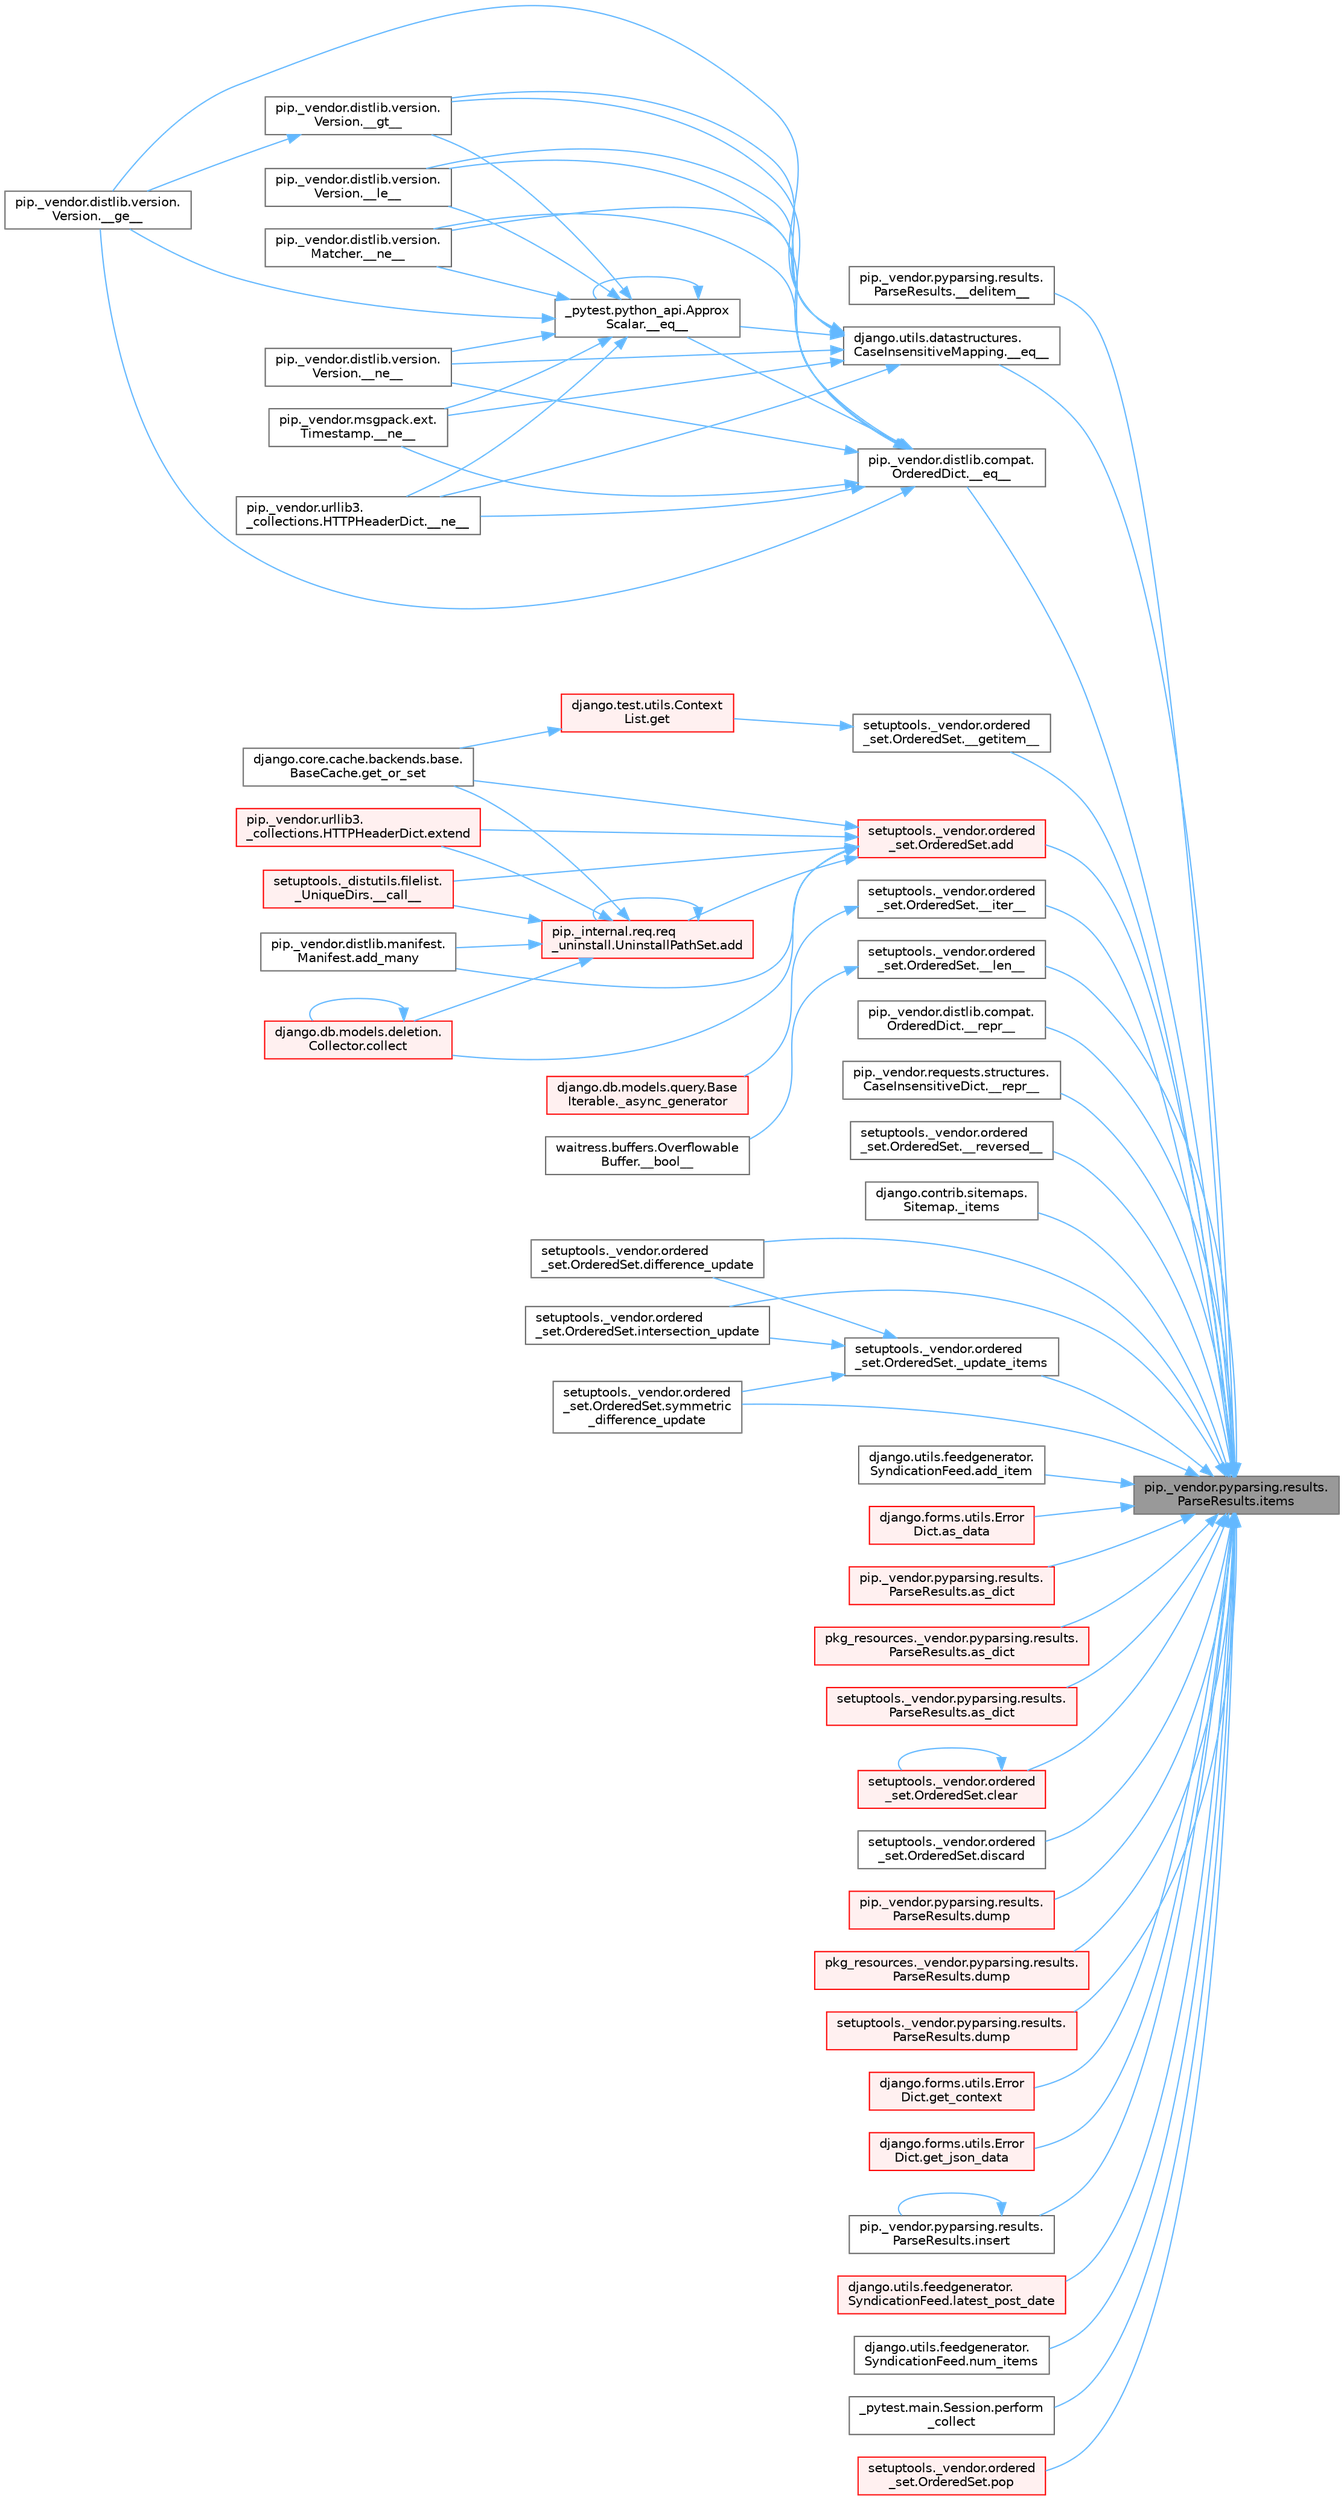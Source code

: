 digraph "pip._vendor.pyparsing.results.ParseResults.items"
{
 // LATEX_PDF_SIZE
  bgcolor="transparent";
  edge [fontname=Helvetica,fontsize=10,labelfontname=Helvetica,labelfontsize=10];
  node [fontname=Helvetica,fontsize=10,shape=box,height=0.2,width=0.4];
  rankdir="RL";
  Node1 [id="Node000001",label="pip._vendor.pyparsing.results.\lParseResults.items",height=0.2,width=0.4,color="gray40", fillcolor="grey60", style="filled", fontcolor="black",tooltip=" "];
  Node1 -> Node2 [id="edge1_Node000001_Node000002",dir="back",color="steelblue1",style="solid",tooltip=" "];
  Node2 [id="Node000002",label="pip._vendor.pyparsing.results.\lParseResults.__delitem__",height=0.2,width=0.4,color="grey40", fillcolor="white", style="filled",URL="$classpip_1_1__vendor_1_1pyparsing_1_1results_1_1_parse_results.html#a4335c720e1fb7c3276cf40c44c9e7653",tooltip=" "];
  Node1 -> Node3 [id="edge2_Node000001_Node000003",dir="back",color="steelblue1",style="solid",tooltip=" "];
  Node3 [id="Node000003",label="django.utils.datastructures.\lCaseInsensitiveMapping.__eq__",height=0.2,width=0.4,color="grey40", fillcolor="white", style="filled",URL="$classdjango_1_1utils_1_1datastructures_1_1_case_insensitive_mapping.html#a69618a78471c9326ffcbf5af4c33bd1a",tooltip=" "];
  Node3 -> Node4 [id="edge3_Node000003_Node000004",dir="back",color="steelblue1",style="solid",tooltip=" "];
  Node4 [id="Node000004",label="_pytest.python_api.Approx\lScalar.__eq__",height=0.2,width=0.4,color="grey40", fillcolor="white", style="filled",URL="$class__pytest_1_1python__api_1_1_approx_scalar.html#af4601ee4ca7409927f88c83ebfc3d923",tooltip=" "];
  Node4 -> Node4 [id="edge4_Node000004_Node000004",dir="back",color="steelblue1",style="solid",tooltip=" "];
  Node4 -> Node5 [id="edge5_Node000004_Node000005",dir="back",color="steelblue1",style="solid",tooltip=" "];
  Node5 [id="Node000005",label="pip._vendor.distlib.version.\lVersion.__ge__",height=0.2,width=0.4,color="grey40", fillcolor="white", style="filled",URL="$classpip_1_1__vendor_1_1distlib_1_1version_1_1_version.html#aa6b7b889cebc687ddb5ed9040d01b1ec",tooltip=" "];
  Node4 -> Node6 [id="edge6_Node000004_Node000006",dir="back",color="steelblue1",style="solid",tooltip=" "];
  Node6 [id="Node000006",label="pip._vendor.distlib.version.\lVersion.__gt__",height=0.2,width=0.4,color="grey40", fillcolor="white", style="filled",URL="$classpip_1_1__vendor_1_1distlib_1_1version_1_1_version.html#a51cf0c8da1bb6829173ff6861b10cb5f",tooltip=" "];
  Node6 -> Node5 [id="edge7_Node000006_Node000005",dir="back",color="steelblue1",style="solid",tooltip=" "];
  Node4 -> Node7 [id="edge8_Node000004_Node000007",dir="back",color="steelblue1",style="solid",tooltip=" "];
  Node7 [id="Node000007",label="pip._vendor.distlib.version.\lVersion.__le__",height=0.2,width=0.4,color="grey40", fillcolor="white", style="filled",URL="$classpip_1_1__vendor_1_1distlib_1_1version_1_1_version.html#ae5e2c5d9b76377e286fcf92a382cbb8b",tooltip=" "];
  Node4 -> Node8 [id="edge9_Node000004_Node000008",dir="back",color="steelblue1",style="solid",tooltip=" "];
  Node8 [id="Node000008",label="pip._vendor.distlib.version.\lMatcher.__ne__",height=0.2,width=0.4,color="grey40", fillcolor="white", style="filled",URL="$classpip_1_1__vendor_1_1distlib_1_1version_1_1_matcher.html#a24f8f8a4686bff3018fee5d22f4e02f1",tooltip=" "];
  Node4 -> Node9 [id="edge10_Node000004_Node000009",dir="back",color="steelblue1",style="solid",tooltip=" "];
  Node9 [id="Node000009",label="pip._vendor.distlib.version.\lVersion.__ne__",height=0.2,width=0.4,color="grey40", fillcolor="white", style="filled",URL="$classpip_1_1__vendor_1_1distlib_1_1version_1_1_version.html#aea3cdf6db007318ab1a2e8d144e2a4a1",tooltip=" "];
  Node4 -> Node10 [id="edge11_Node000004_Node000010",dir="back",color="steelblue1",style="solid",tooltip=" "];
  Node10 [id="Node000010",label="pip._vendor.msgpack.ext.\lTimestamp.__ne__",height=0.2,width=0.4,color="grey40", fillcolor="white", style="filled",URL="$classpip_1_1__vendor_1_1msgpack_1_1ext_1_1_timestamp.html#ac38b8cada8075f7a1133b06bc99b2317",tooltip=" "];
  Node4 -> Node11 [id="edge12_Node000004_Node000011",dir="back",color="steelblue1",style="solid",tooltip=" "];
  Node11 [id="Node000011",label="pip._vendor.urllib3.\l_collections.HTTPHeaderDict.__ne__",height=0.2,width=0.4,color="grey40", fillcolor="white", style="filled",URL="$classpip_1_1__vendor_1_1urllib3_1_1__collections_1_1_h_t_t_p_header_dict.html#aa7766a9499d33160a1258e140e35a806",tooltip=" "];
  Node3 -> Node5 [id="edge13_Node000003_Node000005",dir="back",color="steelblue1",style="solid",tooltip=" "];
  Node3 -> Node6 [id="edge14_Node000003_Node000006",dir="back",color="steelblue1",style="solid",tooltip=" "];
  Node3 -> Node7 [id="edge15_Node000003_Node000007",dir="back",color="steelblue1",style="solid",tooltip=" "];
  Node3 -> Node8 [id="edge16_Node000003_Node000008",dir="back",color="steelblue1",style="solid",tooltip=" "];
  Node3 -> Node9 [id="edge17_Node000003_Node000009",dir="back",color="steelblue1",style="solid",tooltip=" "];
  Node3 -> Node10 [id="edge18_Node000003_Node000010",dir="back",color="steelblue1",style="solid",tooltip=" "];
  Node3 -> Node11 [id="edge19_Node000003_Node000011",dir="back",color="steelblue1",style="solid",tooltip=" "];
  Node1 -> Node12 [id="edge20_Node000001_Node000012",dir="back",color="steelblue1",style="solid",tooltip=" "];
  Node12 [id="Node000012",label="pip._vendor.distlib.compat.\lOrderedDict.__eq__",height=0.2,width=0.4,color="grey40", fillcolor="white", style="filled",URL="$classpip_1_1__vendor_1_1distlib_1_1compat_1_1_ordered_dict.html#a83b4a14d5e269c91b2dcd15ac2fc83a8",tooltip=" "];
  Node12 -> Node4 [id="edge21_Node000012_Node000004",dir="back",color="steelblue1",style="solid",tooltip=" "];
  Node12 -> Node5 [id="edge22_Node000012_Node000005",dir="back",color="steelblue1",style="solid",tooltip=" "];
  Node12 -> Node6 [id="edge23_Node000012_Node000006",dir="back",color="steelblue1",style="solid",tooltip=" "];
  Node12 -> Node7 [id="edge24_Node000012_Node000007",dir="back",color="steelblue1",style="solid",tooltip=" "];
  Node12 -> Node8 [id="edge25_Node000012_Node000008",dir="back",color="steelblue1",style="solid",tooltip=" "];
  Node12 -> Node9 [id="edge26_Node000012_Node000009",dir="back",color="steelblue1",style="solid",tooltip=" "];
  Node12 -> Node10 [id="edge27_Node000012_Node000010",dir="back",color="steelblue1",style="solid",tooltip=" "];
  Node12 -> Node11 [id="edge28_Node000012_Node000011",dir="back",color="steelblue1",style="solid",tooltip=" "];
  Node1 -> Node13 [id="edge29_Node000001_Node000013",dir="back",color="steelblue1",style="solid",tooltip=" "];
  Node13 [id="Node000013",label="setuptools._vendor.ordered\l_set.OrderedSet.__getitem__",height=0.2,width=0.4,color="grey40", fillcolor="white", style="filled",URL="$classsetuptools_1_1__vendor_1_1ordered__set_1_1_ordered_set.html#aaa8657c0e85788ac2555cc46176b060c",tooltip=" "];
  Node13 -> Node14 [id="edge30_Node000013_Node000014",dir="back",color="steelblue1",style="solid",tooltip=" "];
  Node14 [id="Node000014",label="django.test.utils.Context\lList.get",height=0.2,width=0.4,color="red", fillcolor="#FFF0F0", style="filled",URL="$classdjango_1_1test_1_1utils_1_1_context_list.html#a1797663a8ac92f44dcb9ad281a896842",tooltip=" "];
  Node14 -> Node697 [id="edge31_Node000014_Node000697",dir="back",color="steelblue1",style="solid",tooltip=" "];
  Node697 [id="Node000697",label="django.core.cache.backends.base.\lBaseCache.get_or_set",height=0.2,width=0.4,color="grey40", fillcolor="white", style="filled",URL="$classdjango_1_1core_1_1cache_1_1backends_1_1base_1_1_base_cache.html#ac478d532b4c2b74987f49ff8291e5343",tooltip=" "];
  Node1 -> Node3182 [id="edge32_Node000001_Node003182",dir="back",color="steelblue1",style="solid",tooltip=" "];
  Node3182 [id="Node003182",label="setuptools._vendor.ordered\l_set.OrderedSet.__iter__",height=0.2,width=0.4,color="grey40", fillcolor="white", style="filled",URL="$classsetuptools_1_1__vendor_1_1ordered__set_1_1_ordered_set.html#ac9b71477e101c03a68acd73186086224",tooltip=" "];
  Node3182 -> Node66 [id="edge33_Node003182_Node000066",dir="back",color="steelblue1",style="solid",tooltip=" "];
  Node66 [id="Node000066",label="django.db.models.query.Base\lIterable._async_generator",height=0.2,width=0.4,color="red", fillcolor="#FFF0F0", style="filled",URL="$classdjango_1_1db_1_1models_1_1query_1_1_base_iterable.html#a3ecc2267976bc6628d1fe84d78355144",tooltip=" "];
  Node1 -> Node3183 [id="edge34_Node000001_Node003183",dir="back",color="steelblue1",style="solid",tooltip=" "];
  Node3183 [id="Node003183",label="setuptools._vendor.ordered\l_set.OrderedSet.__len__",height=0.2,width=0.4,color="grey40", fillcolor="white", style="filled",URL="$classsetuptools_1_1__vendor_1_1ordered__set_1_1_ordered_set.html#a9d6fda655ebb14849210009e5a0d1a47",tooltip=" "];
  Node3183 -> Node107 [id="edge35_Node003183_Node000107",dir="back",color="steelblue1",style="solid",tooltip=" "];
  Node107 [id="Node000107",label="waitress.buffers.Overflowable\lBuffer.__bool__",height=0.2,width=0.4,color="grey40", fillcolor="white", style="filled",URL="$classwaitress_1_1buffers_1_1_overflowable_buffer.html#afb6d9eccdeea0e50b91f9281878e017a",tooltip=" "];
  Node1 -> Node3184 [id="edge36_Node000001_Node003184",dir="back",color="steelblue1",style="solid",tooltip=" "];
  Node3184 [id="Node003184",label="pip._vendor.distlib.compat.\lOrderedDict.__repr__",height=0.2,width=0.4,color="grey40", fillcolor="white", style="filled",URL="$classpip_1_1__vendor_1_1distlib_1_1compat_1_1_ordered_dict.html#a1463a8b8a735bd16c8b7ec00dd5d0e25",tooltip=" "];
  Node1 -> Node3185 [id="edge37_Node000001_Node003185",dir="back",color="steelblue1",style="solid",tooltip=" "];
  Node3185 [id="Node003185",label="pip._vendor.requests.structures.\lCaseInsensitiveDict.__repr__",height=0.2,width=0.4,color="grey40", fillcolor="white", style="filled",URL="$classpip_1_1__vendor_1_1requests_1_1structures_1_1_case_insensitive_dict.html#a37843053389f2e664cefb1f2a4c245ce",tooltip=" "];
  Node1 -> Node3186 [id="edge38_Node000001_Node003186",dir="back",color="steelblue1",style="solid",tooltip=" "];
  Node3186 [id="Node003186",label="setuptools._vendor.ordered\l_set.OrderedSet.__reversed__",height=0.2,width=0.4,color="grey40", fillcolor="white", style="filled",URL="$classsetuptools_1_1__vendor_1_1ordered__set_1_1_ordered_set.html#af61396bb9685974be3cafceb2d82c031",tooltip=" "];
  Node1 -> Node3187 [id="edge39_Node000001_Node003187",dir="back",color="steelblue1",style="solid",tooltip=" "];
  Node3187 [id="Node003187",label="django.contrib.sitemaps.\lSitemap._items",height=0.2,width=0.4,color="grey40", fillcolor="white", style="filled",URL="$classdjango_1_1contrib_1_1sitemaps_1_1_sitemap.html#a6c810076b63a1094a82f4fd25a317fad",tooltip=" "];
  Node1 -> Node3188 [id="edge40_Node000001_Node003188",dir="back",color="steelblue1",style="solid",tooltip=" "];
  Node3188 [id="Node003188",label="setuptools._vendor.ordered\l_set.OrderedSet._update_items",height=0.2,width=0.4,color="grey40", fillcolor="white", style="filled",URL="$classsetuptools_1_1__vendor_1_1ordered__set_1_1_ordered_set.html#a5a04af00a2355e349ad0222b4f243e52",tooltip=" "];
  Node3188 -> Node3189 [id="edge41_Node003188_Node003189",dir="back",color="steelblue1",style="solid",tooltip=" "];
  Node3189 [id="Node003189",label="setuptools._vendor.ordered\l_set.OrderedSet.difference_update",height=0.2,width=0.4,color="grey40", fillcolor="white", style="filled",URL="$classsetuptools_1_1__vendor_1_1ordered__set_1_1_ordered_set.html#ab64def0f455bd9cc544831b4a778e64a",tooltip=" "];
  Node3188 -> Node3190 [id="edge42_Node003188_Node003190",dir="back",color="steelblue1",style="solid",tooltip=" "];
  Node3190 [id="Node003190",label="setuptools._vendor.ordered\l_set.OrderedSet.intersection_update",height=0.2,width=0.4,color="grey40", fillcolor="white", style="filled",URL="$classsetuptools_1_1__vendor_1_1ordered__set_1_1_ordered_set.html#aa6243219a6bb2a70f5d64ee266a1e270",tooltip=" "];
  Node3188 -> Node3191 [id="edge43_Node003188_Node003191",dir="back",color="steelblue1",style="solid",tooltip=" "];
  Node3191 [id="Node003191",label="setuptools._vendor.ordered\l_set.OrderedSet.symmetric\l_difference_update",height=0.2,width=0.4,color="grey40", fillcolor="white", style="filled",URL="$classsetuptools_1_1__vendor_1_1ordered__set_1_1_ordered_set.html#a871cad20e7598edcaf8ab3cfb898cbbc",tooltip=" "];
  Node1 -> Node3192 [id="edge44_Node000001_Node003192",dir="back",color="steelblue1",style="solid",tooltip=" "];
  Node3192 [id="Node003192",label="setuptools._vendor.ordered\l_set.OrderedSet.add",height=0.2,width=0.4,color="red", fillcolor="#FFF0F0", style="filled",URL="$classsetuptools_1_1__vendor_1_1ordered__set_1_1_ordered_set.html#a89b420a1836292f0417c8c86fa2bfe55",tooltip=" "];
  Node3192 -> Node166 [id="edge45_Node003192_Node000166",dir="back",color="steelblue1",style="solid",tooltip=" "];
  Node166 [id="Node000166",label="setuptools._distutils.filelist.\l_UniqueDirs.__call__",height=0.2,width=0.4,color="red", fillcolor="#FFF0F0", style="filled",URL="$classsetuptools_1_1__distutils_1_1filelist_1_1___unique_dirs.html#ae93f93be227a359a5acb33f43588be38",tooltip=" "];
  Node3192 -> Node167 [id="edge46_Node003192_Node000167",dir="back",color="steelblue1",style="solid",tooltip=" "];
  Node167 [id="Node000167",label="pip._internal.req.req\l_uninstall.UninstallPathSet.add",height=0.2,width=0.4,color="red", fillcolor="#FFF0F0", style="filled",URL="$classpip_1_1__internal_1_1req_1_1req__uninstall_1_1_uninstall_path_set.html#ad34a919f45b9c89e6b0d59ec0d24ba4c",tooltip=" "];
  Node167 -> Node166 [id="edge47_Node000167_Node000166",dir="back",color="steelblue1",style="solid",tooltip=" "];
  Node167 -> Node167 [id="edge48_Node000167_Node000167",dir="back",color="steelblue1",style="solid",tooltip=" "];
  Node167 -> Node168 [id="edge49_Node000167_Node000168",dir="back",color="steelblue1",style="solid",tooltip=" "];
  Node168 [id="Node000168",label="pip._vendor.distlib.manifest.\lManifest.add_many",height=0.2,width=0.4,color="grey40", fillcolor="white", style="filled",URL="$classpip_1_1__vendor_1_1distlib_1_1manifest_1_1_manifest.html#aedd3a1430fdbbc656b0c203b798ad944",tooltip=" "];
  Node167 -> Node170 [id="edge50_Node000167_Node000170",dir="back",color="steelblue1",style="solid",tooltip=" "];
  Node170 [id="Node000170",label="django.db.models.deletion.\lCollector.collect",height=0.2,width=0.4,color="red", fillcolor="#FFF0F0", style="filled",URL="$classdjango_1_1db_1_1models_1_1deletion_1_1_collector.html#ae6d2a061dcb129755a51ced6ab45edad",tooltip=" "];
  Node170 -> Node170 [id="edge51_Node000170_Node000170",dir="back",color="steelblue1",style="solid",tooltip=" "];
  Node167 -> Node661 [id="edge52_Node000167_Node000661",dir="back",color="steelblue1",style="solid",tooltip=" "];
  Node661 [id="Node000661",label="pip._vendor.urllib3.\l_collections.HTTPHeaderDict.extend",height=0.2,width=0.4,color="red", fillcolor="#FFF0F0", style="filled",URL="$classpip_1_1__vendor_1_1urllib3_1_1__collections_1_1_h_t_t_p_header_dict.html#a2e1d7729c6ade1c90e37914063295d1f",tooltip=" "];
  Node167 -> Node697 [id="edge53_Node000167_Node000697",dir="back",color="steelblue1",style="solid",tooltip=" "];
  Node3192 -> Node168 [id="edge54_Node003192_Node000168",dir="back",color="steelblue1",style="solid",tooltip=" "];
  Node3192 -> Node170 [id="edge55_Node003192_Node000170",dir="back",color="steelblue1",style="solid",tooltip=" "];
  Node3192 -> Node661 [id="edge56_Node003192_Node000661",dir="back",color="steelblue1",style="solid",tooltip=" "];
  Node3192 -> Node697 [id="edge57_Node003192_Node000697",dir="back",color="steelblue1",style="solid",tooltip=" "];
  Node1 -> Node3193 [id="edge58_Node000001_Node003193",dir="back",color="steelblue1",style="solid",tooltip=" "];
  Node3193 [id="Node003193",label="django.utils.feedgenerator.\lSyndicationFeed.add_item",height=0.2,width=0.4,color="grey40", fillcolor="white", style="filled",URL="$classdjango_1_1utils_1_1feedgenerator_1_1_syndication_feed.html#aaf2a5b91249b5752311493594b6dfbed",tooltip=" "];
  Node1 -> Node3194 [id="edge59_Node000001_Node003194",dir="back",color="steelblue1",style="solid",tooltip=" "];
  Node3194 [id="Node003194",label="django.forms.utils.Error\lDict.as_data",height=0.2,width=0.4,color="red", fillcolor="#FFF0F0", style="filled",URL="$classdjango_1_1forms_1_1utils_1_1_error_dict.html#a95761ac05a7d995e649a90afa49c30e2",tooltip=" "];
  Node1 -> Node3197 [id="edge60_Node000001_Node003197",dir="back",color="steelblue1",style="solid",tooltip=" "];
  Node3197 [id="Node003197",label="pip._vendor.pyparsing.results.\lParseResults.as_dict",height=0.2,width=0.4,color="red", fillcolor="#FFF0F0", style="filled",URL="$classpip_1_1__vendor_1_1pyparsing_1_1results_1_1_parse_results.html#a8eacba06a635cbb7fc817457d025efe0",tooltip=" "];
  Node1 -> Node3200 [id="edge61_Node000001_Node003200",dir="back",color="steelblue1",style="solid",tooltip=" "];
  Node3200 [id="Node003200",label="pkg_resources._vendor.pyparsing.results.\lParseResults.as_dict",height=0.2,width=0.4,color="red", fillcolor="#FFF0F0", style="filled",URL="$classpkg__resources_1_1__vendor_1_1pyparsing_1_1results_1_1_parse_results.html#a8edb3571b6331a46b00f60753e3ee783",tooltip=" "];
  Node1 -> Node3201 [id="edge62_Node000001_Node003201",dir="back",color="steelblue1",style="solid",tooltip=" "];
  Node3201 [id="Node003201",label="setuptools._vendor.pyparsing.results.\lParseResults.as_dict",height=0.2,width=0.4,color="red", fillcolor="#FFF0F0", style="filled",URL="$classsetuptools_1_1__vendor_1_1pyparsing_1_1results_1_1_parse_results.html#ab5971defc22d3c1b64ec66e6fdca2f9f",tooltip=" "];
  Node1 -> Node3202 [id="edge63_Node000001_Node003202",dir="back",color="steelblue1",style="solid",tooltip=" "];
  Node3202 [id="Node003202",label="setuptools._vendor.ordered\l_set.OrderedSet.clear",height=0.2,width=0.4,color="red", fillcolor="#FFF0F0", style="filled",URL="$classsetuptools_1_1__vendor_1_1ordered__set_1_1_ordered_set.html#a7bc043a3c66cd95ef9d8ba3959c148c5",tooltip=" "];
  Node3202 -> Node3202 [id="edge64_Node003202_Node003202",dir="back",color="steelblue1",style="solid",tooltip=" "];
  Node1 -> Node3189 [id="edge65_Node000001_Node003189",dir="back",color="steelblue1",style="solid",tooltip=" "];
  Node1 -> Node3203 [id="edge66_Node000001_Node003203",dir="back",color="steelblue1",style="solid",tooltip=" "];
  Node3203 [id="Node003203",label="setuptools._vendor.ordered\l_set.OrderedSet.discard",height=0.2,width=0.4,color="grey40", fillcolor="white", style="filled",URL="$classsetuptools_1_1__vendor_1_1ordered__set_1_1_ordered_set.html#a02aa2e01238bcf97f920d043b24b415d",tooltip=" "];
  Node1 -> Node3204 [id="edge67_Node000001_Node003204",dir="back",color="steelblue1",style="solid",tooltip=" "];
  Node3204 [id="Node003204",label="pip._vendor.pyparsing.results.\lParseResults.dump",height=0.2,width=0.4,color="red", fillcolor="#FFF0F0", style="filled",URL="$classpip_1_1__vendor_1_1pyparsing_1_1results_1_1_parse_results.html#a54e027c4a7171fe6512124217be63a9e",tooltip=" "];
  Node1 -> Node3205 [id="edge68_Node000001_Node003205",dir="back",color="steelblue1",style="solid",tooltip=" "];
  Node3205 [id="Node003205",label="pkg_resources._vendor.pyparsing.results.\lParseResults.dump",height=0.2,width=0.4,color="red", fillcolor="#FFF0F0", style="filled",URL="$classpkg__resources_1_1__vendor_1_1pyparsing_1_1results_1_1_parse_results.html#ad4e45cd60b8d81b29fddd76356b68da1",tooltip=" "];
  Node1 -> Node3206 [id="edge69_Node000001_Node003206",dir="back",color="steelblue1",style="solid",tooltip=" "];
  Node3206 [id="Node003206",label="setuptools._vendor.pyparsing.results.\lParseResults.dump",height=0.2,width=0.4,color="red", fillcolor="#FFF0F0", style="filled",URL="$classsetuptools_1_1__vendor_1_1pyparsing_1_1results_1_1_parse_results.html#aa8be631c6d9da38c19f205601b6331b7",tooltip=" "];
  Node1 -> Node3207 [id="edge70_Node000001_Node003207",dir="back",color="steelblue1",style="solid",tooltip=" "];
  Node3207 [id="Node003207",label="django.forms.utils.Error\lDict.get_context",height=0.2,width=0.4,color="red", fillcolor="#FFF0F0", style="filled",URL="$classdjango_1_1forms_1_1utils_1_1_error_dict.html#aac62bf2f41f8416bc07de37d7c9d63d2",tooltip=" "];
  Node1 -> Node3208 [id="edge71_Node000001_Node003208",dir="back",color="steelblue1",style="solid",tooltip=" "];
  Node3208 [id="Node003208",label="django.forms.utils.Error\lDict.get_json_data",height=0.2,width=0.4,color="red", fillcolor="#FFF0F0", style="filled",URL="$classdjango_1_1forms_1_1utils_1_1_error_dict.html#a6c52e5a5f4afb00e3bc823c572805189",tooltip=" "];
  Node1 -> Node3209 [id="edge72_Node000001_Node003209",dir="back",color="steelblue1",style="solid",tooltip=" "];
  Node3209 [id="Node003209",label="pip._vendor.pyparsing.results.\lParseResults.insert",height=0.2,width=0.4,color="grey40", fillcolor="white", style="filled",URL="$classpip_1_1__vendor_1_1pyparsing_1_1results_1_1_parse_results.html#a3d36a2ee9659a12f51597f46d30b8aee",tooltip=" "];
  Node3209 -> Node3209 [id="edge73_Node003209_Node003209",dir="back",color="steelblue1",style="solid",tooltip=" "];
  Node1 -> Node3190 [id="edge74_Node000001_Node003190",dir="back",color="steelblue1",style="solid",tooltip=" "];
  Node1 -> Node3210 [id="edge75_Node000001_Node003210",dir="back",color="steelblue1",style="solid",tooltip=" "];
  Node3210 [id="Node003210",label="django.utils.feedgenerator.\lSyndicationFeed.latest_post_date",height=0.2,width=0.4,color="red", fillcolor="#FFF0F0", style="filled",URL="$classdjango_1_1utils_1_1feedgenerator_1_1_syndication_feed.html#a3eb6575cebddb88a00b6bd379c257e22",tooltip=" "];
  Node1 -> Node3211 [id="edge76_Node000001_Node003211",dir="back",color="steelblue1",style="solid",tooltip=" "];
  Node3211 [id="Node003211",label="django.utils.feedgenerator.\lSyndicationFeed.num_items",height=0.2,width=0.4,color="grey40", fillcolor="white", style="filled",URL="$classdjango_1_1utils_1_1feedgenerator_1_1_syndication_feed.html#a6bb199237c9a9b180959ac9d3b1dee55",tooltip=" "];
  Node1 -> Node3091 [id="edge77_Node000001_Node003091",dir="back",color="steelblue1",style="solid",tooltip=" "];
  Node3091 [id="Node003091",label="_pytest.main.Session.perform\l_collect",height=0.2,width=0.4,color="grey40", fillcolor="white", style="filled",URL="$class__pytest_1_1main_1_1_session.html#a08f8b51a3810d91eda6d671853ff6973",tooltip=" "];
  Node1 -> Node3212 [id="edge78_Node000001_Node003212",dir="back",color="steelblue1",style="solid",tooltip=" "];
  Node3212 [id="Node003212",label="setuptools._vendor.ordered\l_set.OrderedSet.pop",height=0.2,width=0.4,color="red", fillcolor="#FFF0F0", style="filled",URL="$classsetuptools_1_1__vendor_1_1ordered__set_1_1_ordered_set.html#a2fbfd8b3d83edfb671900fa6cc784945",tooltip=" "];
  Node1 -> Node3191 [id="edge79_Node000001_Node003191",dir="back",color="steelblue1",style="solid",tooltip=" "];
}
